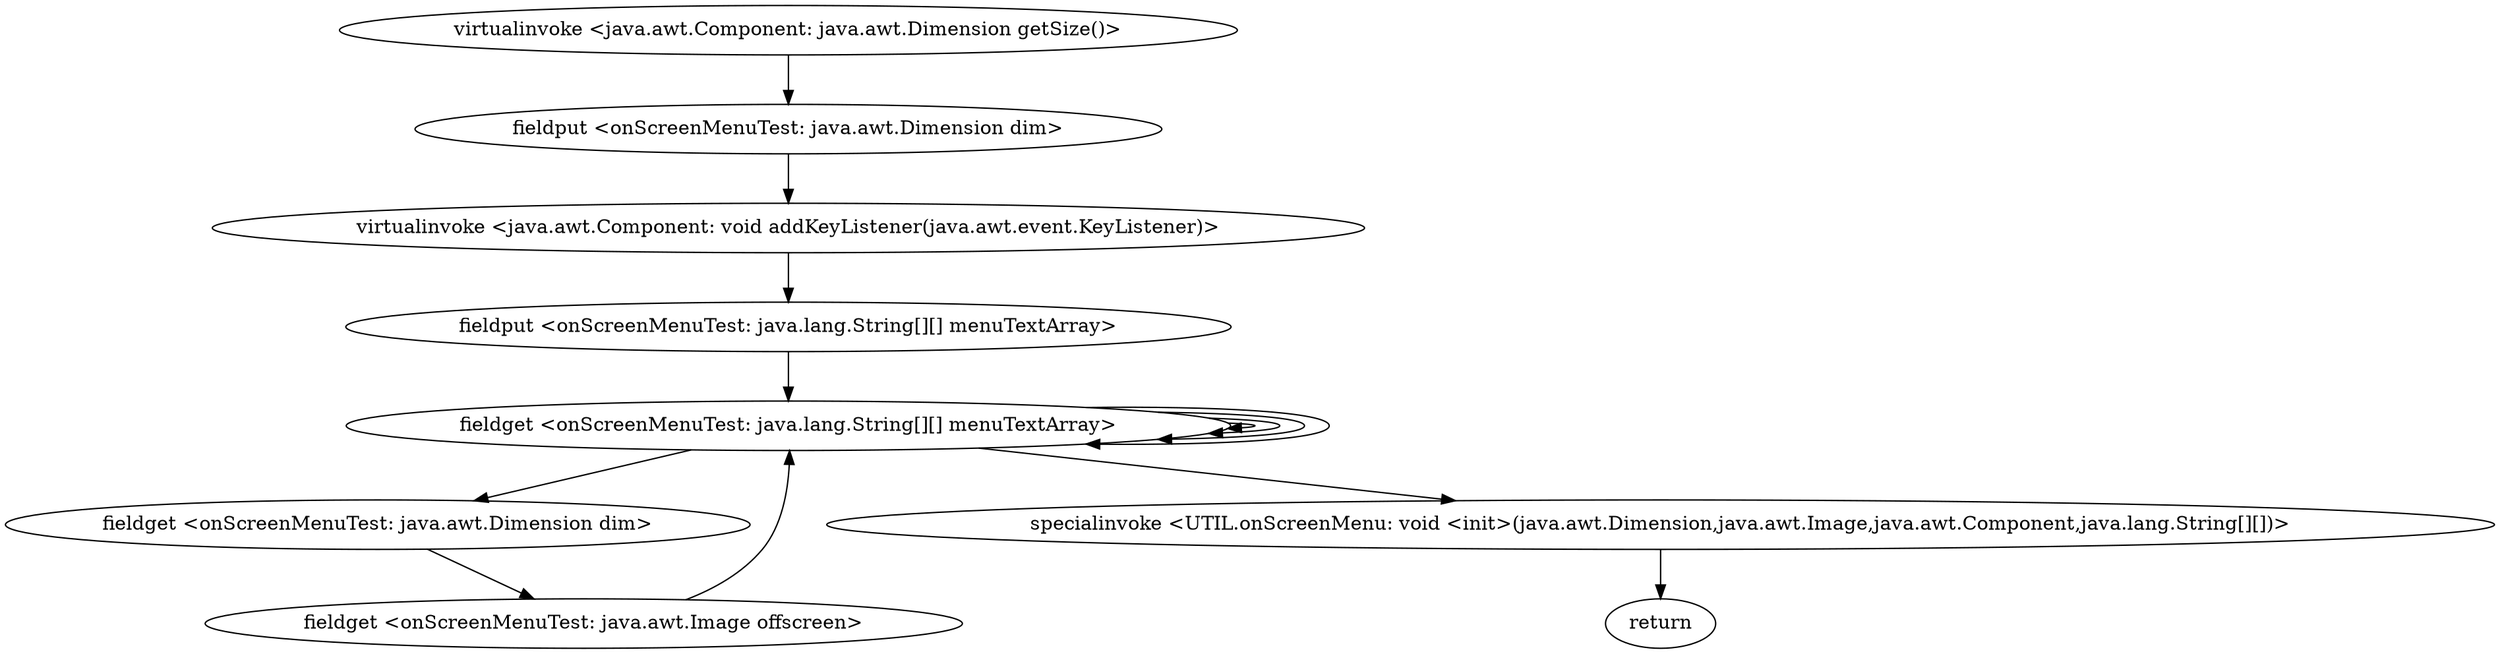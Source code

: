 digraph "" {
"virtualinvoke <java.awt.Component: java.awt.Dimension getSize()>";
 "virtualinvoke <java.awt.Component: java.awt.Dimension getSize()>"->"fieldput <onScreenMenuTest: java.awt.Dimension dim>";
 "fieldput <onScreenMenuTest: java.awt.Dimension dim>"->"virtualinvoke <java.awt.Component: void addKeyListener(java.awt.event.KeyListener)>";
 "virtualinvoke <java.awt.Component: void addKeyListener(java.awt.event.KeyListener)>"->"fieldput <onScreenMenuTest: java.lang.String[][] menuTextArray>";
 "fieldput <onScreenMenuTest: java.lang.String[][] menuTextArray>"->"fieldget <onScreenMenuTest: java.lang.String[][] menuTextArray>";
 "fieldget <onScreenMenuTest: java.lang.String[][] menuTextArray>"->"fieldget <onScreenMenuTest: java.lang.String[][] menuTextArray>";
 "fieldget <onScreenMenuTest: java.lang.String[][] menuTextArray>"->"fieldget <onScreenMenuTest: java.lang.String[][] menuTextArray>";
 "fieldget <onScreenMenuTest: java.lang.String[][] menuTextArray>"->"fieldget <onScreenMenuTest: java.lang.String[][] menuTextArray>";
 "fieldget <onScreenMenuTest: java.lang.String[][] menuTextArray>"->"fieldget <onScreenMenuTest: java.lang.String[][] menuTextArray>";
 "fieldget <onScreenMenuTest: java.lang.String[][] menuTextArray>"->"fieldget <onScreenMenuTest: java.awt.Dimension dim>";
 "fieldget <onScreenMenuTest: java.awt.Dimension dim>"->"fieldget <onScreenMenuTest: java.awt.Image offscreen>";
 "fieldget <onScreenMenuTest: java.awt.Image offscreen>"->"fieldget <onScreenMenuTest: java.lang.String[][] menuTextArray>";
 "fieldget <onScreenMenuTest: java.lang.String[][] menuTextArray>"->"specialinvoke <UTIL.onScreenMenu: void <init>(java.awt.Dimension,java.awt.Image,java.awt.Component,java.lang.String[][])>";
 "specialinvoke <UTIL.onScreenMenu: void <init>(java.awt.Dimension,java.awt.Image,java.awt.Component,java.lang.String[][])>"->"return";
}
